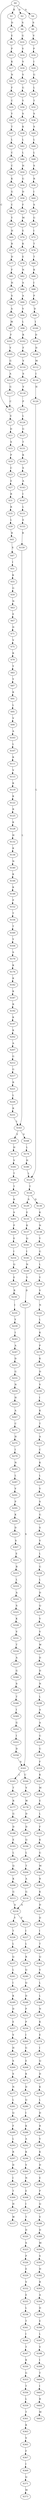 strict digraph  {
	S0 -> S1 [ label = K ];
	S0 -> S2 [ label = S ];
	S0 -> S3 [ label = C ];
	S0 -> S4 [ label = A ];
	S1 -> S5 [ label = D ];
	S2 -> S6 [ label = S ];
	S3 -> S7 [ label = E ];
	S4 -> S8 [ label = S ];
	S5 -> S9 [ label = E ];
	S6 -> S10 [ label = G ];
	S7 -> S11 [ label = D ];
	S8 -> S12 [ label = V ];
	S9 -> S13 [ label = P ];
	S10 -> S14 [ label = V ];
	S11 -> S15 [ label = S ];
	S12 -> S16 [ label = P ];
	S13 -> S17 [ label = K ];
	S14 -> S18 [ label = V ];
	S15 -> S19 [ label = P ];
	S16 -> S20 [ label = I ];
	S17 -> S21 [ label = N ];
	S18 -> S22 [ label = V ];
	S19 -> S23 [ label = C ];
	S20 -> S24 [ label = G ];
	S21 -> S25 [ label = F ];
	S22 -> S26 [ label = G ];
	S23 -> S27 [ label = E ];
	S24 -> S28 [ label = L ];
	S25 -> S29 [ label = C ];
	S26 -> S30 [ label = Y ];
	S27 -> S31 [ label = R ];
	S28 -> S32 [ label = T ];
	S29 -> S33 [ label = Y ];
	S30 -> S34 [ label = S ];
	S31 -> S35 [ label = R ];
	S32 -> S36 [ label = S ];
	S33 -> S37 [ label = T ];
	S34 -> S38 [ label = K ];
	S35 -> S39 [ label = L ];
	S36 -> S40 [ label = S ];
	S37 -> S41 [ label = L ];
	S38 -> S42 [ label = L ];
	S39 -> S43 [ label = R ];
	S40 -> S44 [ label = L ];
	S41 -> S45 [ label = C ];
	S42 -> S46 [ label = L ];
	S43 -> S47 [ label = S ];
	S44 -> S48 [ label = L ];
	S45 -> S49 [ label = C ];
	S46 -> S50 [ label = H ];
	S47 -> S51 [ label = I ];
	S48 -> S52 [ label = S ];
	S49 -> S53 [ label = K ];
	S50 -> S54 [ label = G ];
	S51 -> S55 [ label = K ];
	S52 -> S56 [ label = R ];
	S53 -> S57 [ label = G ];
	S54 -> S58 [ label = D ];
	S55 -> S59 [ label = G ];
	S56 -> S60 [ label = I ];
	S57 -> S61 [ label = C ];
	S58 -> S62 [ label = F ];
	S59 -> S63 [ label = N ];
	S60 -> S64 [ label = S ];
	S61 -> S65 [ label = Y ];
	S62 -> S66 [ label = M ];
	S63 -> S67 [ label = E ];
	S64 -> S68 [ label = G ];
	S65 -> S69 [ label = H ];
	S66 -> S70 [ label = E ];
	S67 -> S71 [ label = D ];
	S68 -> S72 [ label = I ];
	S69 -> S73 [ label = R ];
	S70 -> S74 [ label = K ];
	S71 -> S75 [ label = V ];
	S72 -> S76 [ label = T ];
	S73 -> S77 [ label = D ];
	S74 -> S78 [ label = E ];
	S75 -> S79 [ label = K ];
	S76 -> S80 [ label = T ];
	S77 -> S81 [ label = F ];
	S78 -> S82 [ label = N ];
	S79 -> S83 [ label = Y ];
	S80 -> S84 [ label = K ];
	S81 -> S85 [ label = H ];
	S82 -> S86 [ label = A ];
	S83 -> S87 [ label = Y ];
	S84 -> S88 [ label = I ];
	S85 -> S89 [ label = S ];
	S86 -> S90 [ label = A ];
	S87 -> S91 [ label = K ];
	S88 -> S92 [ label = P ];
	S89 -> S93 [ label = A ];
	S90 -> S94 [ label = V ];
	S91 -> S95 [ label = L ];
	S92 -> S96 [ label = D ];
	S93 -> S97 [ label = M ];
	S94 -> S98 [ label = L ];
	S95 -> S99 [ label = V ];
	S96 -> S100 [ label = I ];
	S97 -> S101 [ label = F ];
	S98 -> S102 [ label = R ];
	S99 -> S103 [ label = A ];
	S100 -> S104 [ label = D ];
	S101 -> S105 [ label = V ];
	S102 -> S106 [ label = F ];
	S103 -> S107 [ label = L ];
	S104 -> S108 [ label = D ];
	S105 -> S109 [ label = G ];
	S106 -> S110 [ label = V ];
	S107 -> S111 [ label = K ];
	S108 -> S112 [ label = M ];
	S109 -> S113 [ label = A ];
	S110 -> S114 [ label = S ];
	S111 -> S115 [ label = V ];
	S112 -> S116 [ label = I ];
	S113 -> S117 [ label = G ];
	S114 -> S118 [ label = V ];
	S115 -> S119 [ label = K ];
	S116 -> S120 [ label = H ];
	S117 -> S3 [ label = C ];
	S118 -> S121 [ label = P ];
	S119 -> S122 [ label = K ];
	S120 -> S123 [ label = L ];
	S121 -> S124 [ label = L ];
	S122 -> S125 [ label = R ];
	S123 -> S126 [ label = T ];
	S124 -> S127 [ label = G ];
	S125 -> S128 [ label = K ];
	S126 -> S129 [ label = S ];
	S126 -> S130 [ label = D ];
	S127 -> S131 [ label = T ];
	S128 -> S132 [ label = H ];
	S129 -> S133 [ label = E ];
	S130 -> S134 [ label = K ];
	S131 -> S135 [ label = K ];
	S132 -> S136 [ label = K ];
	S133 -> S137 [ label = K ];
	S134 -> S138 [ label = N ];
	S135 -> S139 [ label = S ];
	S136 -> S140 [ label = N ];
	S137 -> S141 [ label = Q ];
	S138 -> S142 [ label = Y ];
	S139 -> S143 [ label = A ];
	S140 -> S144 [ label = K ];
	S141 -> S145 [ label = I ];
	S142 -> S146 [ label = G ];
	S143 -> S147 [ label = I ];
	S144 -> S148 [ label = K ];
	S145 -> S149 [ label = N ];
	S146 -> S150 [ label = L ];
	S147 -> S151 [ label = L ];
	S148 -> S152 [ label = P ];
	S149 -> S153 [ label = Y ];
	S150 -> S154 [ label = Y ];
	S151 -> S155 [ label = E ];
	S152 -> S156 [ label = T ];
	S153 -> S157 [ label = D ];
	S154 -> S158 [ label = V ];
	S155 -> S159 [ label = R ];
	S156 -> S160 [ label = T ];
	S157 -> S161 [ label = S ];
	S158 -> S162 [ label = N ];
	S159 -> S163 [ label = L ];
	S160 -> S164 [ label = Y ];
	S161 -> S165 [ label = L ];
	S161 -> S166 [ label = C ];
	S162 -> S167 [ label = L ];
	S163 -> S168 [ label = V ];
	S163 -> S169 [ label = Y ];
	S164 -> S170 [ label = S ];
	S165 -> S171 [ label = T ];
	S166 -> S172 [ label = V ];
	S167 -> S173 [ label = K ];
	S168 -> S174 [ label = L ];
	S169 -> S175 [ label = H ];
	S170 -> S176 [ label = K ];
	S171 -> S177 [ label = R ];
	S172 -> S178 [ label = W ];
	S173 -> S179 [ label = P ];
	S174 -> S180 [ label = H ];
	S175 -> S181 [ label = V ];
	S176 -> S182 [ label = K ];
	S177 -> S183 [ label = G ];
	S178 -> S184 [ label = D ];
	S179 -> S185 [ label = K ];
	S180 -> S123 [ label = L ];
	S181 -> S186 [ label = T ];
	S182 -> S187 [ label = K ];
	S183 -> S188 [ label = D ];
	S184 -> S189 [ label = D ];
	S185 -> S190 [ label = D ];
	S186 -> S191 [ label = T ];
	S187 -> S192 [ label = R ];
	S188 -> S193 [ label = E ];
	S189 -> S194 [ label = Q ];
	S190 -> S195 [ label = V ];
	S191 -> S196 [ label = K ];
	S192 -> S197 [ label = K ];
	S193 -> S198 [ label = L ];
	S194 -> S199 [ label = L ];
	S195 -> S200 [ label = I ];
	S196 -> S201 [ label = S ];
	S197 -> S202 [ label = K ];
	S198 -> S203 [ label = Q ];
	S199 -> S204 [ label = T ];
	S200 -> S205 [ label = K ];
	S201 -> S206 [ label = P ];
	S202 -> S207 [ label = A ];
	S203 -> S208 [ label = K ];
	S204 -> S209 [ label = A ];
	S205 -> S210 [ label = T ];
	S206 -> S211 [ label = E ];
	S207 -> S212 [ label = G ];
	S208 -> S213 [ label = G ];
	S209 -> S214 [ label = G ];
	S210 -> S215 [ label = A ];
	S211 -> S216 [ label = I ];
	S212 -> S217 [ label = G ];
	S213 -> S218 [ label = A ];
	S214 -> S218 [ label = A ];
	S215 -> S219 [ label = C ];
	S216 -> S220 [ label = Q ];
	S217 -> S221 [ label = R ];
	S218 -> S222 [ label = F ];
	S218 -> S223 [ label = Y ];
	S219 -> S224 [ label = K ];
	S220 -> S225 [ label = E ];
	S221 -> S226 [ label = L ];
	S222 -> S227 [ label = I ];
	S223 -> S228 [ label = T ];
	S224 -> S229 [ label = L ];
	S225 -> S230 [ label = R ];
	S226 -> S231 [ label = R ];
	S227 -> S232 [ label = L ];
	S228 -> S233 [ label = L ];
	S229 -> S234 [ label = V ];
	S230 -> S235 [ label = I ];
	S231 -> S163 [ label = L ];
	S232 -> S236 [ label = R ];
	S233 -> S237 [ label = Q ];
	S234 -> S238 [ label = S ];
	S235 -> S239 [ label = Y ];
	S236 -> S240 [ label = Q ];
	S237 -> S241 [ label = L ];
	S238 -> S242 [ label = G ];
	S239 -> S243 [ label = I ];
	S240 -> S244 [ label = Q ];
	S241 -> S245 [ label = I ];
	S242 -> S246 [ label = S ];
	S243 -> S247 [ label = A ];
	S244 -> S248 [ label = D ];
	S245 -> S249 [ label = K ];
	S246 -> S250 [ label = V ];
	S247 -> S251 [ label = D ];
	S248 -> S252 [ label = P ];
	S249 -> S253 [ label = D ];
	S250 -> S254 [ label = L ];
	S251 -> S255 [ label = G ];
	S252 -> S256 [ label = P ];
	S253 -> S257 [ label = E ];
	S254 -> S258 [ label = G ];
	S255 -> S259 [ label = N ];
	S256 -> S260 [ label = I ];
	S257 -> S261 [ label = V ];
	S258 -> S262 [ label = L ];
	S259 -> S263 [ label = H ];
	S260 -> S264 [ label = G ];
	S261 -> S265 [ label = H ];
	S262 -> S266 [ label = D ];
	S263 -> S267 [ label = A ];
	S264 -> S268 [ label = E ];
	S265 -> S269 [ label = S ];
	S266 -> S270 [ label = Q ];
	S267 -> S271 [ label = C ];
	S268 -> S272 [ label = K ];
	S269 -> S273 [ label = S ];
	S270 -> S274 [ label = V ];
	S271 -> S275 [ label = H ];
	S272 -> S276 [ label = D ];
	S273 -> S277 [ label = N ];
	S274 -> S278 [ label = V ];
	S275 -> S279 [ label = I ];
	S276 -> S280 [ label = Q ];
	S277 -> S281 [ label = L ];
	S278 -> S282 [ label = W ];
	S279 -> S283 [ label = N ];
	S280 -> S284 [ label = I ];
	S281 -> S285 [ label = Q ];
	S282 -> S286 [ label = D ];
	S283 -> S287 [ label = L ];
	S284 -> S288 [ label = K ];
	S285 -> S289 [ label = F ];
	S286 -> S290 [ label = D ];
	S287 -> S291 [ label = V ];
	S288 -> S292 [ label = A ];
	S289 -> S293 [ label = L ];
	S290 -> S294 [ label = N ];
	S291 -> S295 [ label = P ];
	S292 -> S296 [ label = K ];
	S293 -> S297 [ label = R ];
	S294 -> S298 [ label = L ];
	S295 -> S299 [ label = K ];
	S296 -> S300 [ label = V ];
	S297 -> S301 [ label = D ];
	S298 -> S302 [ label = A ];
	S299 -> S303 [ label = D ];
	S300 -> S304 [ label = N ];
	S301 -> S305 [ label = I ];
	S302 -> S306 [ label = A ];
	S303 -> S307 [ label = S ];
	S304 -> S308 [ label = E ];
	S305 -> S309 [ label = T ];
	S306 -> S310 [ label = G ];
	S307 -> S311 [ label = E ];
	S308 -> S312 [ label = I ];
	S309 -> S313 [ label = H ];
	S310 -> S314 [ label = G ];
	S311 -> S315 [ label = R ];
	S312 -> S316 [ label = T ];
	S313 -> S317 [ label = W ];
	S314 -> S318 [ label = F ];
	S315 -> S319 [ label = L ];
	S316 -> S320 [ label = D ];
	S318 -> S321 [ label = K ];
	S319 -> S322 [ label = A ];
	S320 -> S323 [ label = S ];
	S321 -> S324 [ label = M ];
	S322 -> S325 [ label = S ];
	S323 -> S326 [ label = P ];
	S324 -> S327 [ label = E ];
	S325 -> S328 [ label = K ];
	S326 -> S329 [ label = E ];
	S327 -> S330 [ label = L ];
	S328 -> S331 [ label = V ];
	S329 -> S332 [ label = V ];
	S330 -> S333 [ label = F ];
	S331 -> S334 [ label = T ];
	S332 -> S335 [ label = E ];
	S333 -> S336 [ label = K ];
	S334 -> S337 [ label = A ];
	S335 -> S338 [ label = L ];
	S336 -> S339 [ label = G ];
	S337 -> S340 [ label = G ];
	S338 -> S341 [ label = T ];
	S339 -> S342 [ label = M ];
	S340 -> S343 [ label = S ];
	S341 -> S344 [ label = I ];
	S342 -> S345 [ label = R ];
	S343 -> S346 [ label = T ];
	S344 -> S347 [ label = T ];
	S345 -> S348 [ label = K ];
	S346 -> S349 [ label = I ];
	S347 -> S350 [ label = K ];
	S348 -> S351 [ label = D ];
	S349 -> S352 [ label = G ];
	S350 -> S353 [ label = G ];
	S351 -> S354 [ label = D ];
	S352 -> S355 [ label = I ];
	S353 -> S356 [ label = T ];
	S354 -> S357 [ label = I ];
	S355 -> S358 [ label = D ];
	S356 -> S359 [ label = L ];
	S357 -> S360 [ label = T ];
	S358 -> S161 [ label = S ];
	S359 -> S361 [ label = T ];
	S360 -> S362 [ label = Q ];
	S361 -> S363 [ label = K ];
	S362 -> S364 [ label = V ];
	S363 -> S365 [ label = V ];
	S364 -> S366 [ label = L ];
	S365 -> S367 [ label = F ];
	S366 -> S368 [ label = L ];
	S367 -> S369 [ label = I ];
	S368 -> S370 [ label = N ];
	S369 -> S371 [ label = Q ];
	S370 -> S372 [ label = K ];
	S371 -> S373 [ label = M ];
	S372 -> S374 [ label = E ];
	S374 -> S375 [ label = I ];
	S375 -> S376 [ label = Q ];
	S376 -> S377 [ label = D ];
	S377 -> S378 [ label = K ];
	S378 -> S379 [ label = L ];
	S379 -> S380 [ label = D ];
	S380 -> S381 [ label = R ];
	S381 -> S382 [ label = V ];
	S382 -> S383 [ label = K ];
	S383 -> S384 [ label = D ];
	S384 -> S385 [ label = E ];
	S385 -> S386 [ label = P ];
	S386 -> S387 [ label = Q ];
	S387 -> S388 [ label = V ];
	S388 -> S389 [ label = D ];
	S389 -> S390 [ label = M ];
	S390 -> S391 [ label = S ];
	S391 -> S392 [ label = H ];
	S392 -> S393 [ label = R ];
	S393 -> S394 [ label = A ];
	S394 -> S395 [ label = D ];
	S395 -> S396 [ label = E ];
	S396 -> S397 [ label = L ];
	S397 -> S398 [ label = V ];
	S398 -> S399 [ label = I ];
	S399 -> S400 [ label = T ];
	S400 -> S401 [ label = I ];
	S401 -> S402 [ label = R ];
	S402 -> S403 [ label = M ];
}
